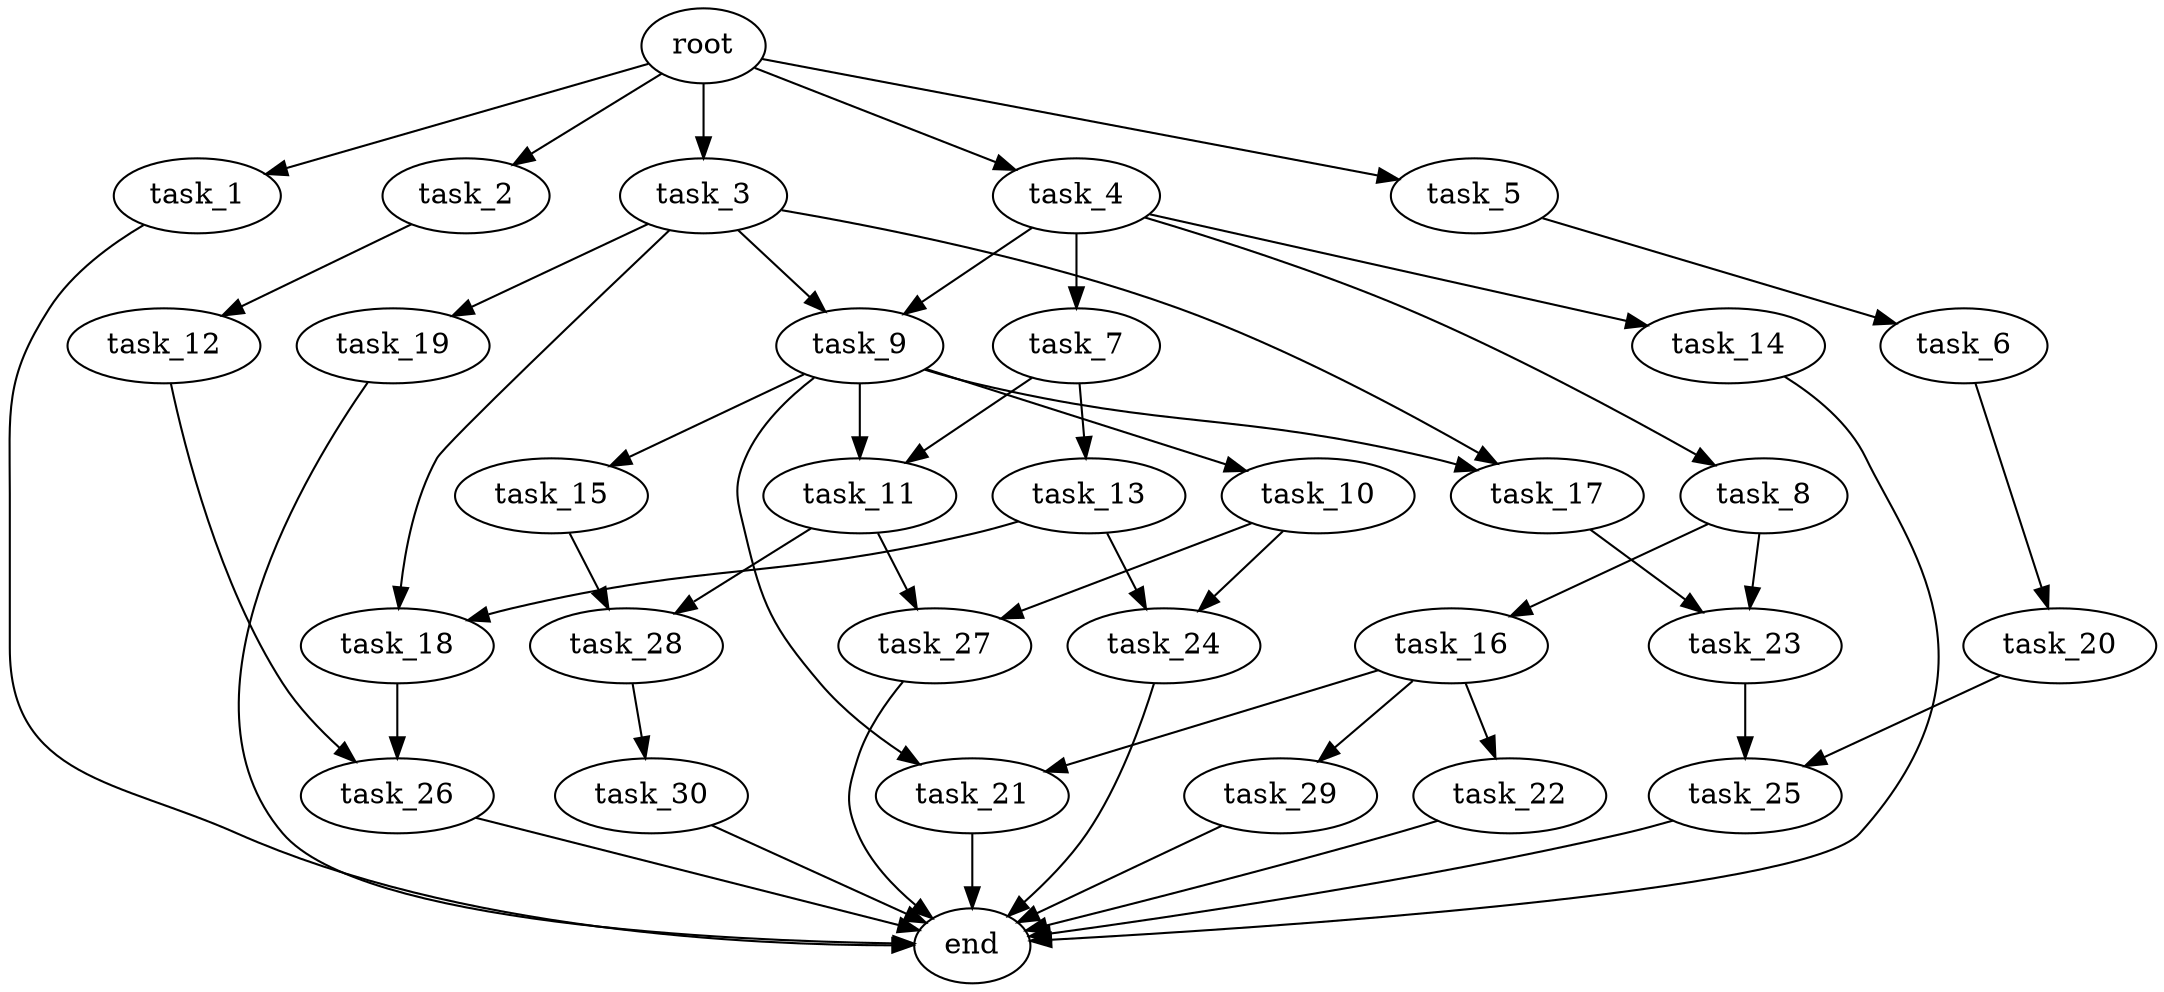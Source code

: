 digraph G {
  root [size="0.000000e+00"];
  task_1 [size="6.182224e+09"];
  task_2 [size="8.432545e+09"];
  task_3 [size="7.511291e+09"];
  task_4 [size="1.521359e+09"];
  task_5 [size="9.421978e+09"];
  task_6 [size="6.097046e+09"];
  task_7 [size="8.583094e+09"];
  task_8 [size="2.784935e+09"];
  task_9 [size="9.590609e+09"];
  task_10 [size="9.489042e+09"];
  task_11 [size="2.965668e+09"];
  task_12 [size="9.009665e+09"];
  task_13 [size="9.720117e+09"];
  task_14 [size="8.937551e+09"];
  task_15 [size="4.680573e+09"];
  task_16 [size="1.362063e+09"];
  task_17 [size="9.381495e+09"];
  task_18 [size="4.535772e+06"];
  task_19 [size="2.514041e+09"];
  task_20 [size="5.558018e+09"];
  task_21 [size="3.116742e+09"];
  task_22 [size="9.230598e+09"];
  task_23 [size="6.131560e+09"];
  task_24 [size="9.592798e+09"];
  task_25 [size="5.931630e+08"];
  task_26 [size="4.104345e+09"];
  task_27 [size="1.438772e+09"];
  task_28 [size="8.224590e+09"];
  task_29 [size="7.646165e+09"];
  task_30 [size="8.070076e+09"];
  end [size="0.000000e+00"];

  root -> task_1 [size="1.000000e-12"];
  root -> task_2 [size="1.000000e-12"];
  root -> task_3 [size="1.000000e-12"];
  root -> task_4 [size="1.000000e-12"];
  root -> task_5 [size="1.000000e-12"];
  task_1 -> end [size="1.000000e-12"];
  task_2 -> task_12 [size="9.009665e+08"];
  task_3 -> task_9 [size="4.795304e+08"];
  task_3 -> task_17 [size="4.690748e+08"];
  task_3 -> task_18 [size="2.267886e+05"];
  task_3 -> task_19 [size="2.514041e+08"];
  task_4 -> task_7 [size="8.583094e+08"];
  task_4 -> task_8 [size="2.784935e+08"];
  task_4 -> task_9 [size="4.795304e+08"];
  task_4 -> task_14 [size="8.937551e+08"];
  task_5 -> task_6 [size="6.097046e+08"];
  task_6 -> task_20 [size="5.558018e+08"];
  task_7 -> task_11 [size="1.482834e+08"];
  task_7 -> task_13 [size="9.720117e+08"];
  task_8 -> task_16 [size="1.362063e+08"];
  task_8 -> task_23 [size="3.065780e+08"];
  task_9 -> task_10 [size="9.489042e+08"];
  task_9 -> task_11 [size="1.482834e+08"];
  task_9 -> task_15 [size="4.680573e+08"];
  task_9 -> task_17 [size="4.690748e+08"];
  task_9 -> task_21 [size="1.558371e+08"];
  task_10 -> task_24 [size="4.796399e+08"];
  task_10 -> task_27 [size="7.193859e+07"];
  task_11 -> task_27 [size="7.193859e+07"];
  task_11 -> task_28 [size="4.112295e+08"];
  task_12 -> task_26 [size="2.052172e+08"];
  task_13 -> task_18 [size="2.267886e+05"];
  task_13 -> task_24 [size="4.796399e+08"];
  task_14 -> end [size="1.000000e-12"];
  task_15 -> task_28 [size="4.112295e+08"];
  task_16 -> task_21 [size="1.558371e+08"];
  task_16 -> task_22 [size="9.230598e+08"];
  task_16 -> task_29 [size="7.646165e+08"];
  task_17 -> task_23 [size="3.065780e+08"];
  task_18 -> task_26 [size="2.052172e+08"];
  task_19 -> end [size="1.000000e-12"];
  task_20 -> task_25 [size="2.965815e+07"];
  task_21 -> end [size="1.000000e-12"];
  task_22 -> end [size="1.000000e-12"];
  task_23 -> task_25 [size="2.965815e+07"];
  task_24 -> end [size="1.000000e-12"];
  task_25 -> end [size="1.000000e-12"];
  task_26 -> end [size="1.000000e-12"];
  task_27 -> end [size="1.000000e-12"];
  task_28 -> task_30 [size="8.070076e+08"];
  task_29 -> end [size="1.000000e-12"];
  task_30 -> end [size="1.000000e-12"];
}
